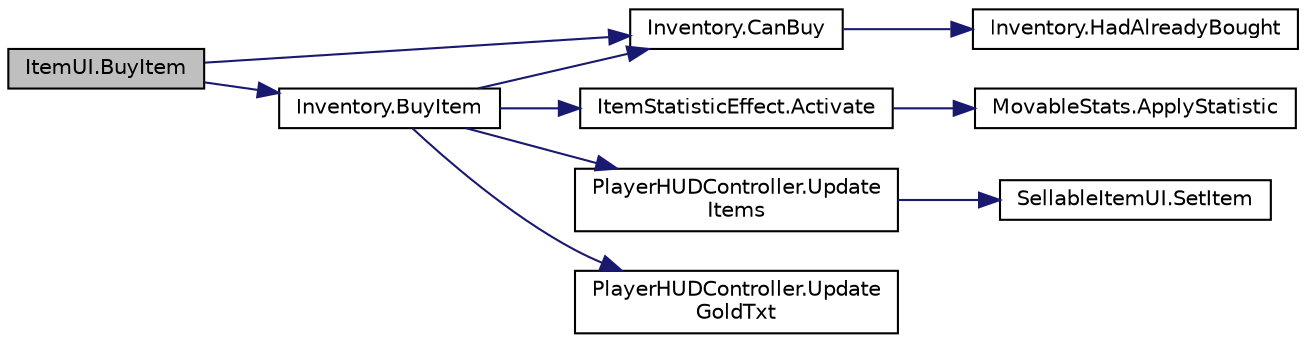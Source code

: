 digraph "ItemUI.BuyItem"
{
 // INTERACTIVE_SVG=YES
 // LATEX_PDF_SIZE
  bgcolor="transparent";
  edge [fontname="Helvetica",fontsize="10",labelfontname="Helvetica",labelfontsize="10"];
  node [fontname="Helvetica",fontsize="10",shape=record];
  rankdir="LR";
  Node1 [label="ItemUI.BuyItem",height=0.2,width=0.4,color="black", fillcolor="grey75", style="filled", fontcolor="black",tooltip=" "];
  Node1 -> Node2 [color="midnightblue",fontsize="10",style="solid",fontname="Helvetica"];
  Node2 [label="Inventory.BuyItem",height=0.2,width=0.4,color="black",URL="$class_inventory.html#a22aa6615c02eff40c88a48c96905e962",tooltip=" "];
  Node2 -> Node3 [color="midnightblue",fontsize="10",style="solid",fontname="Helvetica"];
  Node3 [label="ItemStatisticEffect.Activate",height=0.2,width=0.4,color="black",URL="$class_item_statistic_effect.html#abbdbb3e54a3aeeb784c5aadaec695753",tooltip=" "];
  Node3 -> Node4 [color="midnightblue",fontsize="10",style="solid",fontname="Helvetica"];
  Node4 [label="MovableStats.ApplyStatistic",height=0.2,width=0.4,color="black",URL="$class_movable_stats.html#acf1dcd4dda6a7737fd53e33c84d2f6e7",tooltip=" "];
  Node2 -> Node5 [color="midnightblue",fontsize="10",style="solid",fontname="Helvetica"];
  Node5 [label="Inventory.CanBuy",height=0.2,width=0.4,color="black",URL="$class_inventory.html#a4eba5ec568d6e06c754b71057888fcdd",tooltip=" "];
  Node5 -> Node6 [color="midnightblue",fontsize="10",style="solid",fontname="Helvetica"];
  Node6 [label="Inventory.HadAlreadyBought",height=0.2,width=0.4,color="black",URL="$class_inventory.html#a78bab4c24d6da82bdef1a27f5c33934e",tooltip=" "];
  Node2 -> Node7 [color="midnightblue",fontsize="10",style="solid",fontname="Helvetica"];
  Node7 [label="PlayerHUDController.Update\lGoldTxt",height=0.2,width=0.4,color="black",URL="$class_player_h_u_d_controller.html#aeef77dcdfaf1c9b719e4350c17c88fa5",tooltip=" "];
  Node2 -> Node8 [color="midnightblue",fontsize="10",style="solid",fontname="Helvetica"];
  Node8 [label="PlayerHUDController.Update\lItems",height=0.2,width=0.4,color="black",URL="$class_player_h_u_d_controller.html#ac39302aee1420d6afbc3a73805929143",tooltip=" "];
  Node8 -> Node9 [color="midnightblue",fontsize="10",style="solid",fontname="Helvetica"];
  Node9 [label="SellableItemUI.SetItem",height=0.2,width=0.4,color="black",URL="$class_sellable_item_u_i.html#a6af430a8024bce99b71d8e5867e1c496",tooltip=" "];
  Node1 -> Node5 [color="midnightblue",fontsize="10",style="solid",fontname="Helvetica"];
}
